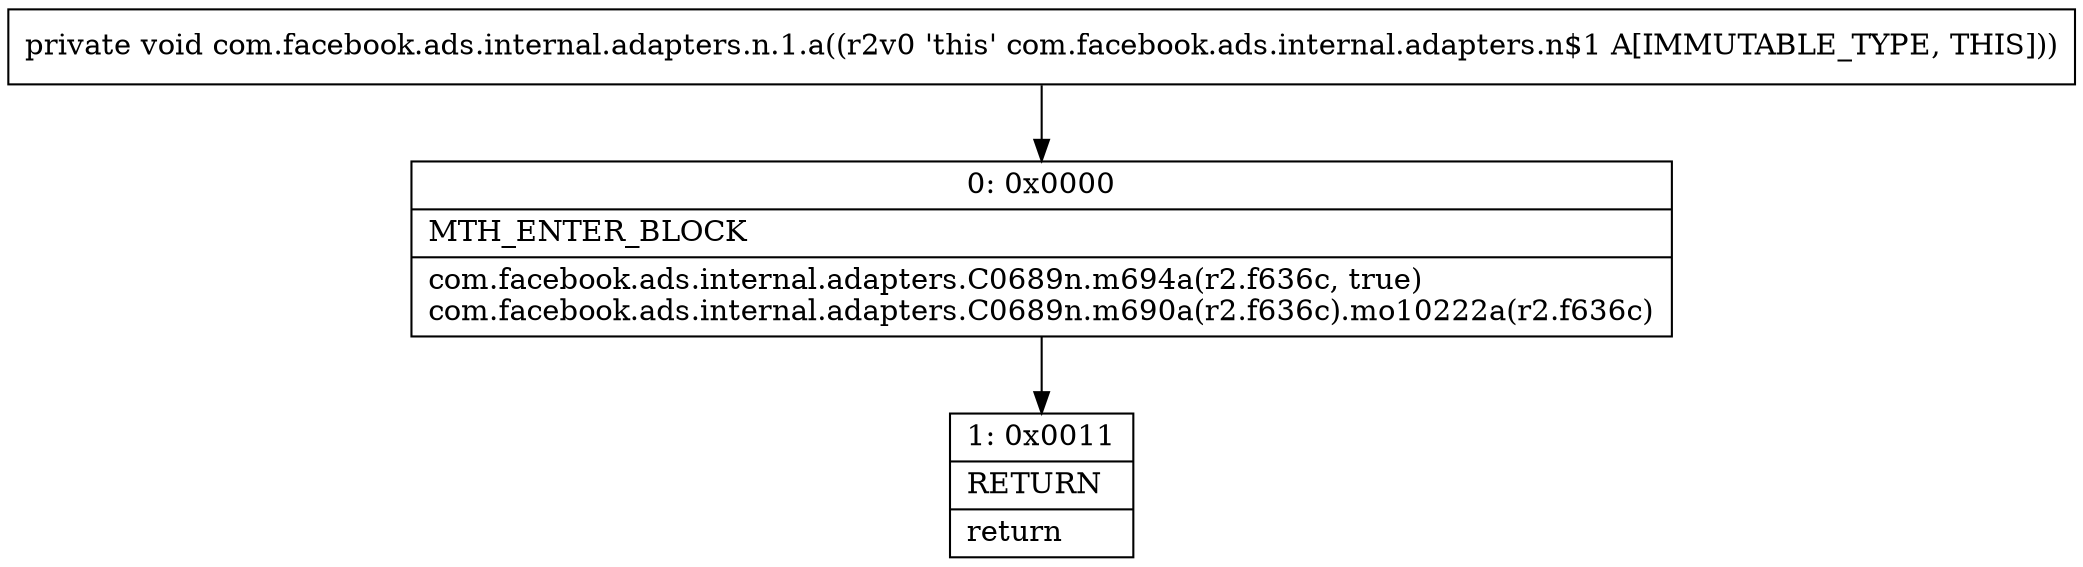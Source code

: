 digraph "CFG forcom.facebook.ads.internal.adapters.n.1.a()V" {
Node_0 [shape=record,label="{0\:\ 0x0000|MTH_ENTER_BLOCK\l|com.facebook.ads.internal.adapters.C0689n.m694a(r2.f636c, true)\lcom.facebook.ads.internal.adapters.C0689n.m690a(r2.f636c).mo10222a(r2.f636c)\l}"];
Node_1 [shape=record,label="{1\:\ 0x0011|RETURN\l|return\l}"];
MethodNode[shape=record,label="{private void com.facebook.ads.internal.adapters.n.1.a((r2v0 'this' com.facebook.ads.internal.adapters.n$1 A[IMMUTABLE_TYPE, THIS])) }"];
MethodNode -> Node_0;
Node_0 -> Node_1;
}

